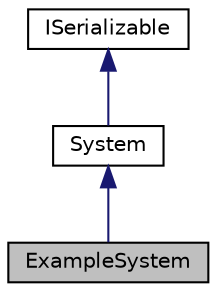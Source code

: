 digraph "ExampleSystem"
{
 // LATEX_PDF_SIZE
  edge [fontname="Helvetica",fontsize="10",labelfontname="Helvetica",labelfontsize="10"];
  node [fontname="Helvetica",fontsize="10",shape=record];
  Node1 [label="ExampleSystem",height=0.2,width=0.4,color="black", fillcolor="grey75", style="filled", fontcolor="black",tooltip="DESCRIPTION HERE."];
  Node2 -> Node1 [dir="back",color="midnightblue",fontsize="10",style="solid",fontname="Helvetica"];
  Node2 [label="System",height=0.2,width=0.4,color="black", fillcolor="white", style="filled",URL="$dd/d2d/classSystem.html",tooltip="Base class for all Systems."];
  Node3 -> Node2 [dir="back",color="midnightblue",fontsize="10",style="solid",fontname="Helvetica"];
  Node3 [label="ISerializable",height=0.2,width=0.4,color="black", fillcolor="white", style="filled",URL="$db/df8/classISerializable.html",tooltip="interface for all serializable objects"];
}
